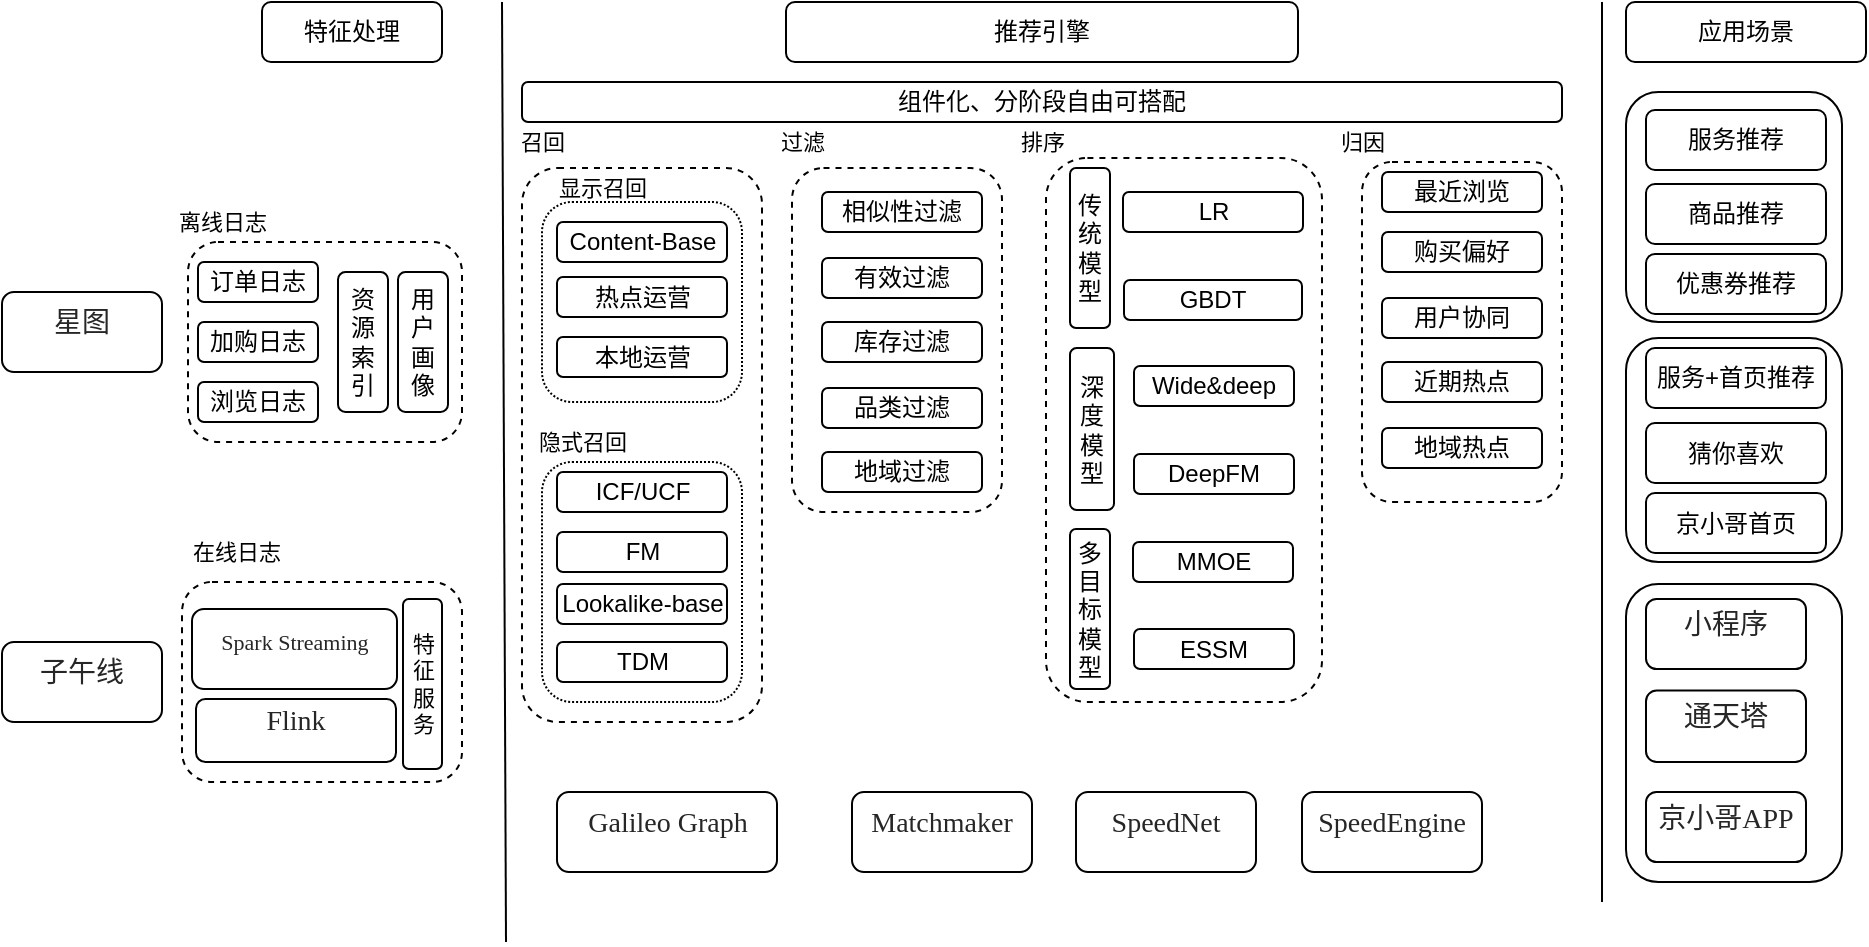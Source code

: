 <mxfile version="18.1.3" type="github">
  <diagram id="r7wa6TopY0feW6AkSZAH" name="Page-1">
    <mxGraphModel dx="1291" dy="721" grid="1" gridSize="10" guides="1" tooltips="1" connect="1" arrows="1" fold="1" page="1" pageScale="1" pageWidth="827" pageHeight="1169" math="0" shadow="0">
      <root>
        <mxCell id="0" />
        <mxCell id="1" parent="0" />
        <mxCell id="kjMXzJhlTvLxbaJ0WXyb-1" value="" style="rounded=1;whiteSpace=wrap;html=1;dashed=1;" vertex="1" parent="1">
          <mxGeometry x="93" y="140" width="137" height="100" as="geometry" />
        </mxCell>
        <mxCell id="kjMXzJhlTvLxbaJ0WXyb-2" value="" style="rounded=1;whiteSpace=wrap;html=1;dashed=1;" vertex="1" parent="1">
          <mxGeometry x="90" y="310" width="140" height="100" as="geometry" />
        </mxCell>
        <mxCell id="kjMXzJhlTvLxbaJ0WXyb-3" value="" style="endArrow=none;html=1;rounded=0;" edge="1" parent="1">
          <mxGeometry width="50" height="50" relative="1" as="geometry">
            <mxPoint x="252" y="490" as="sourcePoint" />
            <mxPoint x="250" y="20" as="targetPoint" />
          </mxGeometry>
        </mxCell>
        <mxCell id="kjMXzJhlTvLxbaJ0WXyb-7" value="" style="endArrow=none;html=1;rounded=0;" edge="1" parent="1">
          <mxGeometry width="50" height="50" relative="1" as="geometry">
            <mxPoint x="800" y="470" as="sourcePoint" />
            <mxPoint x="800" y="20" as="targetPoint" />
          </mxGeometry>
        </mxCell>
        <mxCell id="kjMXzJhlTvLxbaJ0WXyb-8" value="推荐引擎" style="rounded=1;whiteSpace=wrap;html=1;fillColor=none;" vertex="1" parent="1">
          <mxGeometry x="392" y="20" width="256" height="30" as="geometry" />
        </mxCell>
        <mxCell id="kjMXzJhlTvLxbaJ0WXyb-21" value="特征处理" style="rounded=1;whiteSpace=wrap;html=1;fillColor=none;" vertex="1" parent="1">
          <mxGeometry x="130" y="20" width="90" height="30" as="geometry" />
        </mxCell>
        <mxCell id="kjMXzJhlTvLxbaJ0WXyb-22" value="&lt;h3 style=&quot;box-sizing: border-box; margin: 2px 0px 12px; color: rgba(0, 0, 0, 0.85); font-weight: 400; font-family: &amp;quot;PingFang SC&amp;quot;; font-size: 14px; line-height: 22px; text-align: start; background-color: rgb(255, 255, 255);&quot; data-v-6730d91e=&quot;&quot;&gt;Galileo Graph&lt;/h3&gt;" style="rounded=1;whiteSpace=wrap;html=1;" vertex="1" parent="1">
          <mxGeometry x="277.5" y="415" width="110" height="40" as="geometry" />
        </mxCell>
        <mxCell id="kjMXzJhlTvLxbaJ0WXyb-23" value="&lt;h3 style=&quot;box-sizing: border-box; margin: 2px 0px 12px; color: rgba(0, 0, 0, 0.85); font-weight: 400; font-family: &amp;quot;PingFang SC&amp;quot;; font-size: 14px; line-height: 22px; text-align: start; background-color: rgb(255, 255, 255);&quot; data-v-6730d91e=&quot;&quot;&gt;SpeedNet&lt;/h3&gt;" style="rounded=1;whiteSpace=wrap;html=1;" vertex="1" parent="1">
          <mxGeometry x="537" y="415" width="90" height="40" as="geometry" />
        </mxCell>
        <mxCell id="kjMXzJhlTvLxbaJ0WXyb-24" value="&lt;h3 style=&quot;box-sizing: border-box; margin: 2px 0px 12px; color: rgba(0, 0, 0, 0.85); font-weight: 400; font-family: &amp;quot;PingFang SC&amp;quot;; font-size: 14px; line-height: 22px; text-align: start; background-color: rgb(255, 255, 255);&quot; data-v-6730d91e=&quot;&quot;&gt;Matchmaker&lt;/h3&gt;" style="rounded=1;whiteSpace=wrap;html=1;" vertex="1" parent="1">
          <mxGeometry x="425" y="415" width="90" height="40" as="geometry" />
        </mxCell>
        <mxCell id="kjMXzJhlTvLxbaJ0WXyb-25" value="&lt;h3 style=&quot;box-sizing: border-box; margin: 2px 0px 12px; color: rgba(0, 0, 0, 0.85); font-weight: 400; font-family: &amp;quot;PingFang SC&amp;quot;; font-size: 14px; line-height: 22px; text-align: start; background-color: rgb(255, 255, 255);&quot; data-v-6730d91e=&quot;&quot;&gt;SpeedEngine&lt;/h3&gt;" style="rounded=1;whiteSpace=wrap;html=1;" vertex="1" parent="1">
          <mxGeometry x="650" y="415" width="90" height="40" as="geometry" />
        </mxCell>
        <mxCell id="kjMXzJhlTvLxbaJ0WXyb-27" value="组件化、分阶段自由可搭配" style="rounded=1;whiteSpace=wrap;html=1;fillColor=none;" vertex="1" parent="1">
          <mxGeometry x="260" y="60" width="520" height="20" as="geometry" />
        </mxCell>
        <mxCell id="kjMXzJhlTvLxbaJ0WXyb-28" value="应用场景" style="rounded=1;whiteSpace=wrap;html=1;" vertex="1" parent="1">
          <mxGeometry x="812" y="20" width="120" height="30" as="geometry" />
        </mxCell>
        <mxCell id="kjMXzJhlTvLxbaJ0WXyb-30" value="订单日志" style="rounded=1;whiteSpace=wrap;html=1;" vertex="1" parent="1">
          <mxGeometry x="98" y="150" width="60" height="20" as="geometry" />
        </mxCell>
        <mxCell id="kjMXzJhlTvLxbaJ0WXyb-31" value="浏览日志" style="rounded=1;whiteSpace=wrap;html=1;" vertex="1" parent="1">
          <mxGeometry x="98" y="210" width="60" height="20" as="geometry" />
        </mxCell>
        <mxCell id="kjMXzJhlTvLxbaJ0WXyb-33" value="用户画像" style="rounded=1;whiteSpace=wrap;html=1;" vertex="1" parent="1">
          <mxGeometry x="198" y="155" width="25" height="70" as="geometry" />
        </mxCell>
        <mxCell id="kjMXzJhlTvLxbaJ0WXyb-34" value="资源索引" style="rounded=1;whiteSpace=wrap;html=1;" vertex="1" parent="1">
          <mxGeometry x="168" y="155" width="25" height="70" as="geometry" />
        </mxCell>
        <mxCell id="kjMXzJhlTvLxbaJ0WXyb-36" value="&lt;h3 style=&quot;box-sizing: border-box; margin: 2px 0px 12px; color: rgba(0, 0, 0, 0.85); font-weight: 400; font-family: &amp;quot;PingFang SC&amp;quot;; font-size: 14px; line-height: 22px; text-align: start; background-color: rgb(255, 255, 255);&quot; data-v-6730d91e=&quot;&quot;&gt;小程序&lt;/h3&gt;" style="rounded=1;whiteSpace=wrap;html=1;" vertex="1" parent="1">
          <mxGeometry x="822" y="318.5" width="80" height="35" as="geometry" />
        </mxCell>
        <mxCell id="kjMXzJhlTvLxbaJ0WXyb-37" value="&lt;h3 style=&quot;box-sizing: border-box; margin: 2px 0px 12px; color: rgba(0, 0, 0, 0.85); font-weight: 400; font-family: &amp;quot;PingFang SC&amp;quot;; font-size: 14px; line-height: 22px; text-align: start; background-color: rgb(255, 255, 255);&quot; data-v-6730d91e=&quot;&quot;&gt;通天塔&lt;/h3&gt;" style="rounded=1;whiteSpace=wrap;html=1;" vertex="1" parent="1">
          <mxGeometry x="822" y="364.25" width="80" height="35.75" as="geometry" />
        </mxCell>
        <mxCell id="kjMXzJhlTvLxbaJ0WXyb-38" value="&lt;h3 style=&quot;box-sizing: border-box; margin: 2px 0px 12px; color: rgba(0, 0, 0, 0.85); font-weight: 400; font-family: &amp;quot;PingFang SC&amp;quot;; font-size: 14px; line-height: 22px; text-align: start; background-color: rgb(255, 255, 255);&quot; data-v-6730d91e=&quot;&quot;&gt;Flink&lt;/h3&gt;" style="rounded=1;whiteSpace=wrap;html=1;" vertex="1" parent="1">
          <mxGeometry x="97" y="368.5" width="100" height="31.5" as="geometry" />
        </mxCell>
        <mxCell id="kjMXzJhlTvLxbaJ0WXyb-39" value="&lt;h3 style=&quot;box-sizing: border-box; margin: 2px 0px 12px; color: rgba(0, 0, 0, 0.85); font-weight: 400; font-family: &amp;quot;PingFang SC&amp;quot;; line-height: 22px; text-align: start; background-color: rgb(255, 255, 255);&quot; data-v-6730d91e=&quot;&quot;&gt;&lt;font style=&quot;font-size: 11px;&quot;&gt;Spark Streaming&lt;/font&gt;&lt;/h3&gt;" style="rounded=1;whiteSpace=wrap;html=1;" vertex="1" parent="1">
          <mxGeometry x="95" y="323.5" width="102.5" height="40" as="geometry" />
        </mxCell>
        <mxCell id="kjMXzJhlTvLxbaJ0WXyb-40" value="&lt;h3 style=&quot;box-sizing: border-box; margin: 2px 0px 12px; color: rgba(0, 0, 0, 0.85); font-weight: 400; font-family: &amp;quot;PingFang SC&amp;quot;; font-size: 14px; line-height: 22px; text-align: start; background-color: rgb(255, 255, 255);&quot; data-v-6730d91e=&quot;&quot;&gt;星图&lt;/h3&gt;" style="rounded=1;whiteSpace=wrap;html=1;" vertex="1" parent="1">
          <mxGeometry y="165" width="80" height="40" as="geometry" />
        </mxCell>
        <mxCell id="kjMXzJhlTvLxbaJ0WXyb-41" value="&lt;h3 style=&quot;box-sizing: border-box; margin: 2px 0px 12px; color: rgba(0, 0, 0, 0.85); font-weight: 400; font-family: &amp;quot;PingFang SC&amp;quot;; font-size: 14px; line-height: 22px; text-align: start; background-color: rgb(255, 255, 255);&quot; data-v-6730d91e=&quot;&quot;&gt;京小哥APP&lt;/h3&gt;" style="rounded=1;whiteSpace=wrap;html=1;" vertex="1" parent="1">
          <mxGeometry x="822" y="415" width="80" height="35" as="geometry" />
        </mxCell>
        <mxCell id="kjMXzJhlTvLxbaJ0WXyb-47" value="相似性过滤" style="rounded=1;whiteSpace=wrap;html=1;fillColor=none;flipH=1;flipV=1;" vertex="1" parent="1">
          <mxGeometry x="410" y="115" width="80" height="20" as="geometry" />
        </mxCell>
        <mxCell id="kjMXzJhlTvLxbaJ0WXyb-48" value="GBDT" style="rounded=1;whiteSpace=wrap;html=1;fillColor=none;" vertex="1" parent="1">
          <mxGeometry x="561" y="159" width="89" height="20" as="geometry" />
        </mxCell>
        <mxCell id="kjMXzJhlTvLxbaJ0WXyb-49" value="库存过滤" style="rounded=1;whiteSpace=wrap;html=1;fillColor=none;flipH=1;flipV=1;" vertex="1" parent="1">
          <mxGeometry x="410" y="180" width="80" height="20" as="geometry" />
        </mxCell>
        <mxCell id="kjMXzJhlTvLxbaJ0WXyb-50" value="品类过滤" style="rounded=1;whiteSpace=wrap;html=1;fillColor=none;flipH=1;flipV=1;" vertex="1" parent="1">
          <mxGeometry x="410" y="213" width="80" height="20" as="geometry" />
        </mxCell>
        <mxCell id="kjMXzJhlTvLxbaJ0WXyb-55" value="地域过滤" style="rounded=1;whiteSpace=wrap;html=1;fillColor=none;flipH=1;flipV=1;" vertex="1" parent="1">
          <mxGeometry x="410" y="245" width="80" height="20" as="geometry" />
        </mxCell>
        <mxCell id="kjMXzJhlTvLxbaJ0WXyb-56" value="传统模型" style="rounded=1;whiteSpace=wrap;html=1;fillColor=none;" vertex="1" parent="1">
          <mxGeometry x="534" y="103" width="20" height="80" as="geometry" />
        </mxCell>
        <mxCell id="kjMXzJhlTvLxbaJ0WXyb-57" value="深度模型" style="rounded=1;whiteSpace=wrap;html=1;fillColor=none;" vertex="1" parent="1">
          <mxGeometry x="534" y="193" width="22" height="81" as="geometry" />
        </mxCell>
        <mxCell id="kjMXzJhlTvLxbaJ0WXyb-58" value="多目标模型" style="rounded=1;whiteSpace=wrap;html=1;fillColor=none;" vertex="1" parent="1">
          <mxGeometry x="534" y="283.5" width="20" height="80" as="geometry" />
        </mxCell>
        <mxCell id="kjMXzJhlTvLxbaJ0WXyb-59" value="LR" style="rounded=1;whiteSpace=wrap;html=1;fillColor=none;" vertex="1" parent="1">
          <mxGeometry x="560.5" y="115" width="90" height="20" as="geometry" />
        </mxCell>
        <mxCell id="kjMXzJhlTvLxbaJ0WXyb-60" value="有效过滤" style="rounded=1;whiteSpace=wrap;html=1;fillColor=none;flipH=1;flipV=1;" vertex="1" parent="1">
          <mxGeometry x="410" y="148" width="80" height="20" as="geometry" />
        </mxCell>
        <mxCell id="kjMXzJhlTvLxbaJ0WXyb-62" value="Wide&amp;amp;deep" style="rounded=1;whiteSpace=wrap;html=1;fillColor=none;" vertex="1" parent="1">
          <mxGeometry x="566" y="202" width="80" height="20" as="geometry" />
        </mxCell>
        <mxCell id="kjMXzJhlTvLxbaJ0WXyb-64" value="DeepFM" style="rounded=1;whiteSpace=wrap;html=1;fillColor=none;" vertex="1" parent="1">
          <mxGeometry x="566" y="246" width="80" height="20" as="geometry" />
        </mxCell>
        <mxCell id="kjMXzJhlTvLxbaJ0WXyb-68" value="ESSM" style="rounded=1;whiteSpace=wrap;html=1;fillColor=none;" vertex="1" parent="1">
          <mxGeometry x="566" y="333.5" width="80" height="20" as="geometry" />
        </mxCell>
        <mxCell id="kjMXzJhlTvLxbaJ0WXyb-69" value="MMOE" style="rounded=1;whiteSpace=wrap;html=1;fillColor=none;" vertex="1" parent="1">
          <mxGeometry x="565.5" y="290" width="80" height="20" as="geometry" />
        </mxCell>
        <mxCell id="kjMXzJhlTvLxbaJ0WXyb-72" value="加购日志" style="rounded=1;whiteSpace=wrap;html=1;" vertex="1" parent="1">
          <mxGeometry x="98" y="180" width="60" height="20" as="geometry" />
        </mxCell>
        <mxCell id="kjMXzJhlTvLxbaJ0WXyb-73" value="&lt;h3 style=&quot;box-sizing: border-box; margin: 2px 0px 12px; color: rgba(0, 0, 0, 0.85); font-weight: 400; font-family: &amp;quot;PingFang SC&amp;quot;; font-size: 14px; line-height: 22px; text-align: start; background-color: rgb(255, 255, 255);&quot; data-v-6730d91e=&quot;&quot;&gt;子午线&lt;/h3&gt;" style="rounded=1;whiteSpace=wrap;html=1;" vertex="1" parent="1">
          <mxGeometry y="340" width="80" height="40" as="geometry" />
        </mxCell>
        <mxCell id="kjMXzJhlTvLxbaJ0WXyb-75" value="特&lt;br&gt;征&lt;br&gt;服&lt;br&gt;务" style="rounded=1;whiteSpace=wrap;html=1;fontSize=11;fillColor=none;" vertex="1" parent="1">
          <mxGeometry x="200.5" y="318.5" width="19.5" height="85" as="geometry" />
        </mxCell>
        <mxCell id="kjMXzJhlTvLxbaJ0WXyb-76" value="服务推荐" style="rounded=1;whiteSpace=wrap;html=1;fillColor=none;" vertex="1" parent="1">
          <mxGeometry x="822" y="74" width="90" height="30" as="geometry" />
        </mxCell>
        <mxCell id="kjMXzJhlTvLxbaJ0WXyb-77" value="优惠券推荐" style="rounded=1;whiteSpace=wrap;html=1;fillColor=none;" vertex="1" parent="1">
          <mxGeometry x="822" y="146" width="90" height="30" as="geometry" />
        </mxCell>
        <mxCell id="kjMXzJhlTvLxbaJ0WXyb-80" value="商品推荐" style="rounded=1;whiteSpace=wrap;html=1;fillColor=none;" vertex="1" parent="1">
          <mxGeometry x="822" y="111" width="90" height="30" as="geometry" />
        </mxCell>
        <mxCell id="kjMXzJhlTvLxbaJ0WXyb-81" value="服务+首页推荐" style="rounded=1;whiteSpace=wrap;html=1;fillColor=none;" vertex="1" parent="1">
          <mxGeometry x="822" y="193" width="90" height="30" as="geometry" />
        </mxCell>
        <mxCell id="kjMXzJhlTvLxbaJ0WXyb-82" value="京小哥首页" style="rounded=1;whiteSpace=wrap;html=1;fillColor=none;" vertex="1" parent="1">
          <mxGeometry x="822" y="265.5" width="90" height="30" as="geometry" />
        </mxCell>
        <mxCell id="kjMXzJhlTvLxbaJ0WXyb-83" value="猜你喜欢" style="rounded=1;whiteSpace=wrap;html=1;fillColor=none;" vertex="1" parent="1">
          <mxGeometry x="822" y="230.5" width="90" height="30" as="geometry" />
        </mxCell>
        <mxCell id="kjMXzJhlTvLxbaJ0WXyb-84" value="最近浏览" style="rounded=1;whiteSpace=wrap;html=1;fillColor=none;" vertex="1" parent="1">
          <mxGeometry x="690" y="105" width="80" height="20" as="geometry" />
        </mxCell>
        <mxCell id="kjMXzJhlTvLxbaJ0WXyb-85" value="用户协同" style="rounded=1;whiteSpace=wrap;html=1;fillColor=none;" vertex="1" parent="1">
          <mxGeometry x="690" y="168" width="80" height="20" as="geometry" />
        </mxCell>
        <mxCell id="kjMXzJhlTvLxbaJ0WXyb-86" value="近期热点" style="rounded=1;whiteSpace=wrap;html=1;fillColor=none;" vertex="1" parent="1">
          <mxGeometry x="690" y="200" width="80" height="20" as="geometry" />
        </mxCell>
        <mxCell id="kjMXzJhlTvLxbaJ0WXyb-87" value="地域热点" style="rounded=1;whiteSpace=wrap;html=1;fillColor=none;" vertex="1" parent="1">
          <mxGeometry x="690" y="233" width="80" height="20" as="geometry" />
        </mxCell>
        <mxCell id="kjMXzJhlTvLxbaJ0WXyb-88" value="购买偏好" style="rounded=1;whiteSpace=wrap;html=1;fillColor=none;" vertex="1" parent="1">
          <mxGeometry x="690" y="135" width="80" height="20" as="geometry" />
        </mxCell>
        <mxCell id="kjMXzJhlTvLxbaJ0WXyb-104" value="离线日志" style="text;html=1;align=center;verticalAlign=middle;resizable=0;points=[];autosize=1;strokeColor=none;fillColor=none;fontSize=11;" vertex="1" parent="1">
          <mxGeometry x="80" y="120" width="60" height="20" as="geometry" />
        </mxCell>
        <mxCell id="kjMXzJhlTvLxbaJ0WXyb-105" value="在线日志" style="text;html=1;align=center;verticalAlign=middle;resizable=0;points=[];autosize=1;strokeColor=none;fillColor=none;fontSize=11;" vertex="1" parent="1">
          <mxGeometry x="87" y="285" width="60" height="20" as="geometry" />
        </mxCell>
        <mxCell id="kjMXzJhlTvLxbaJ0WXyb-110" value="&lt;font style=&quot;font-size: 11px;&quot;&gt;显示召回&lt;/font&gt;" style="text;html=1;align=center;verticalAlign=middle;resizable=0;points=[];autosize=1;strokeColor=none;fillColor=none;fontSize=11;" vertex="1" parent="1">
          <mxGeometry x="270" y="103" width="60" height="20" as="geometry" />
        </mxCell>
        <mxCell id="kjMXzJhlTvLxbaJ0WXyb-111" value="隐式召回" style="text;html=1;align=center;verticalAlign=middle;resizable=0;points=[];autosize=1;strokeColor=none;fillColor=none;fontSize=11;" vertex="1" parent="1">
          <mxGeometry x="260" y="230" width="60" height="20" as="geometry" />
        </mxCell>
        <mxCell id="kjMXzJhlTvLxbaJ0WXyb-112" value="" style="group" vertex="1" connectable="0" parent="1">
          <mxGeometry x="270" y="250" width="100" height="120" as="geometry" />
        </mxCell>
        <mxCell id="kjMXzJhlTvLxbaJ0WXyb-51" value="ICF/UCF" style="rounded=1;whiteSpace=wrap;html=1;fillColor=none;" vertex="1" parent="kjMXzJhlTvLxbaJ0WXyb-112">
          <mxGeometry x="7.5" y="5" width="85" height="20" as="geometry" />
        </mxCell>
        <mxCell id="kjMXzJhlTvLxbaJ0WXyb-52" value="FM" style="rounded=1;whiteSpace=wrap;html=1;fillColor=none;" vertex="1" parent="kjMXzJhlTvLxbaJ0WXyb-112">
          <mxGeometry x="7.5" y="35" width="85" height="20" as="geometry" />
        </mxCell>
        <mxCell id="kjMXzJhlTvLxbaJ0WXyb-53" value="Lookalike-base" style="rounded=1;whiteSpace=wrap;html=1;fillColor=none;" vertex="1" parent="kjMXzJhlTvLxbaJ0WXyb-112">
          <mxGeometry x="7.5" y="61" width="85" height="20" as="geometry" />
        </mxCell>
        <mxCell id="kjMXzJhlTvLxbaJ0WXyb-54" value="TDM" style="rounded=1;whiteSpace=wrap;html=1;fillColor=none;" vertex="1" parent="kjMXzJhlTvLxbaJ0WXyb-112">
          <mxGeometry x="7.5" y="90" width="85" height="20" as="geometry" />
        </mxCell>
        <mxCell id="kjMXzJhlTvLxbaJ0WXyb-106" value="" style="rounded=1;whiteSpace=wrap;html=1;fontSize=11;fillColor=none;dashed=1;dashPattern=1 1;" vertex="1" parent="kjMXzJhlTvLxbaJ0WXyb-112">
          <mxGeometry width="100" height="120" as="geometry" />
        </mxCell>
        <mxCell id="kjMXzJhlTvLxbaJ0WXyb-113" value="" style="group" vertex="1" connectable="0" parent="1">
          <mxGeometry x="270" y="120" width="100" height="100" as="geometry" />
        </mxCell>
        <mxCell id="kjMXzJhlTvLxbaJ0WXyb-32" value="Content-Base" style="rounded=1;whiteSpace=wrap;html=1;imageWidth=24;" vertex="1" parent="kjMXzJhlTvLxbaJ0WXyb-113">
          <mxGeometry x="7.5" y="10" width="85" height="20" as="geometry" />
        </mxCell>
        <mxCell id="kjMXzJhlTvLxbaJ0WXyb-45" value="热点运营" style="rounded=1;whiteSpace=wrap;html=1;" vertex="1" parent="kjMXzJhlTvLxbaJ0WXyb-113">
          <mxGeometry x="7.5" y="37.5" width="85" height="20" as="geometry" />
        </mxCell>
        <mxCell id="kjMXzJhlTvLxbaJ0WXyb-71" value="本地运营" style="rounded=1;whiteSpace=wrap;html=1;" vertex="1" parent="kjMXzJhlTvLxbaJ0WXyb-113">
          <mxGeometry x="7.5" y="67.5" width="85" height="20" as="geometry" />
        </mxCell>
        <mxCell id="kjMXzJhlTvLxbaJ0WXyb-107" value="" style="rounded=1;whiteSpace=wrap;html=1;dashed=1;fontSize=11;fillColor=none;dashPattern=1 1;" vertex="1" parent="kjMXzJhlTvLxbaJ0WXyb-113">
          <mxGeometry width="100" height="100" as="geometry" />
        </mxCell>
        <mxCell id="kjMXzJhlTvLxbaJ0WXyb-114" value="" style="rounded=1;whiteSpace=wrap;html=1;dashed=1;fontSize=11;fillColor=none;" vertex="1" parent="1">
          <mxGeometry x="260" y="103" width="120" height="277" as="geometry" />
        </mxCell>
        <mxCell id="kjMXzJhlTvLxbaJ0WXyb-115" value="召回" style="text;html=1;align=center;verticalAlign=middle;resizable=0;points=[];autosize=1;strokeColor=none;fillColor=none;fontSize=11;" vertex="1" parent="1">
          <mxGeometry x="250" y="80" width="40" height="20" as="geometry" />
        </mxCell>
        <mxCell id="kjMXzJhlTvLxbaJ0WXyb-116" value="" style="rounded=1;whiteSpace=wrap;html=1;fontSize=11;fillColor=none;dashed=1;" vertex="1" parent="1">
          <mxGeometry x="395" y="103" width="105" height="172" as="geometry" />
        </mxCell>
        <mxCell id="kjMXzJhlTvLxbaJ0WXyb-117" value="过滤" style="text;html=1;align=center;verticalAlign=middle;resizable=0;points=[];autosize=1;strokeColor=none;fillColor=none;fontSize=11;" vertex="1" parent="1">
          <mxGeometry x="380" y="80" width="40" height="20" as="geometry" />
        </mxCell>
        <mxCell id="kjMXzJhlTvLxbaJ0WXyb-119" value="" style="rounded=1;whiteSpace=wrap;html=1;fontSize=11;fillColor=none;dashed=1;" vertex="1" parent="1">
          <mxGeometry x="522" y="98" width="138" height="272" as="geometry" />
        </mxCell>
        <mxCell id="kjMXzJhlTvLxbaJ0WXyb-120" value="排序" style="text;html=1;align=center;verticalAlign=middle;resizable=0;points=[];autosize=1;strokeColor=none;fillColor=none;fontSize=11;" vertex="1" parent="1">
          <mxGeometry x="500" y="80" width="40" height="20" as="geometry" />
        </mxCell>
        <mxCell id="kjMXzJhlTvLxbaJ0WXyb-123" value="归因" style="text;html=1;align=center;verticalAlign=middle;resizable=0;points=[];autosize=1;strokeColor=none;fillColor=none;fontSize=11;" vertex="1" parent="1">
          <mxGeometry x="660" y="80" width="40" height="20" as="geometry" />
        </mxCell>
        <mxCell id="kjMXzJhlTvLxbaJ0WXyb-124" value="" style="rounded=1;whiteSpace=wrap;html=1;dashed=1;fontSize=11;fillColor=none;" vertex="1" parent="1">
          <mxGeometry x="680" y="100" width="100" height="170" as="geometry" />
        </mxCell>
        <mxCell id="kjMXzJhlTvLxbaJ0WXyb-125" value="" style="rounded=1;whiteSpace=wrap;html=1;fontSize=11;fillColor=none;" vertex="1" parent="1">
          <mxGeometry x="812" y="65" width="108" height="115" as="geometry" />
        </mxCell>
        <mxCell id="kjMXzJhlTvLxbaJ0WXyb-126" value="" style="rounded=1;whiteSpace=wrap;html=1;fontSize=11;fillColor=none;" vertex="1" parent="1">
          <mxGeometry x="812" y="188" width="108" height="112" as="geometry" />
        </mxCell>
        <mxCell id="kjMXzJhlTvLxbaJ0WXyb-127" value="" style="rounded=1;whiteSpace=wrap;html=1;fontSize=11;fillColor=none;" vertex="1" parent="1">
          <mxGeometry x="812" y="311" width="108" height="149" as="geometry" />
        </mxCell>
      </root>
    </mxGraphModel>
  </diagram>
</mxfile>
